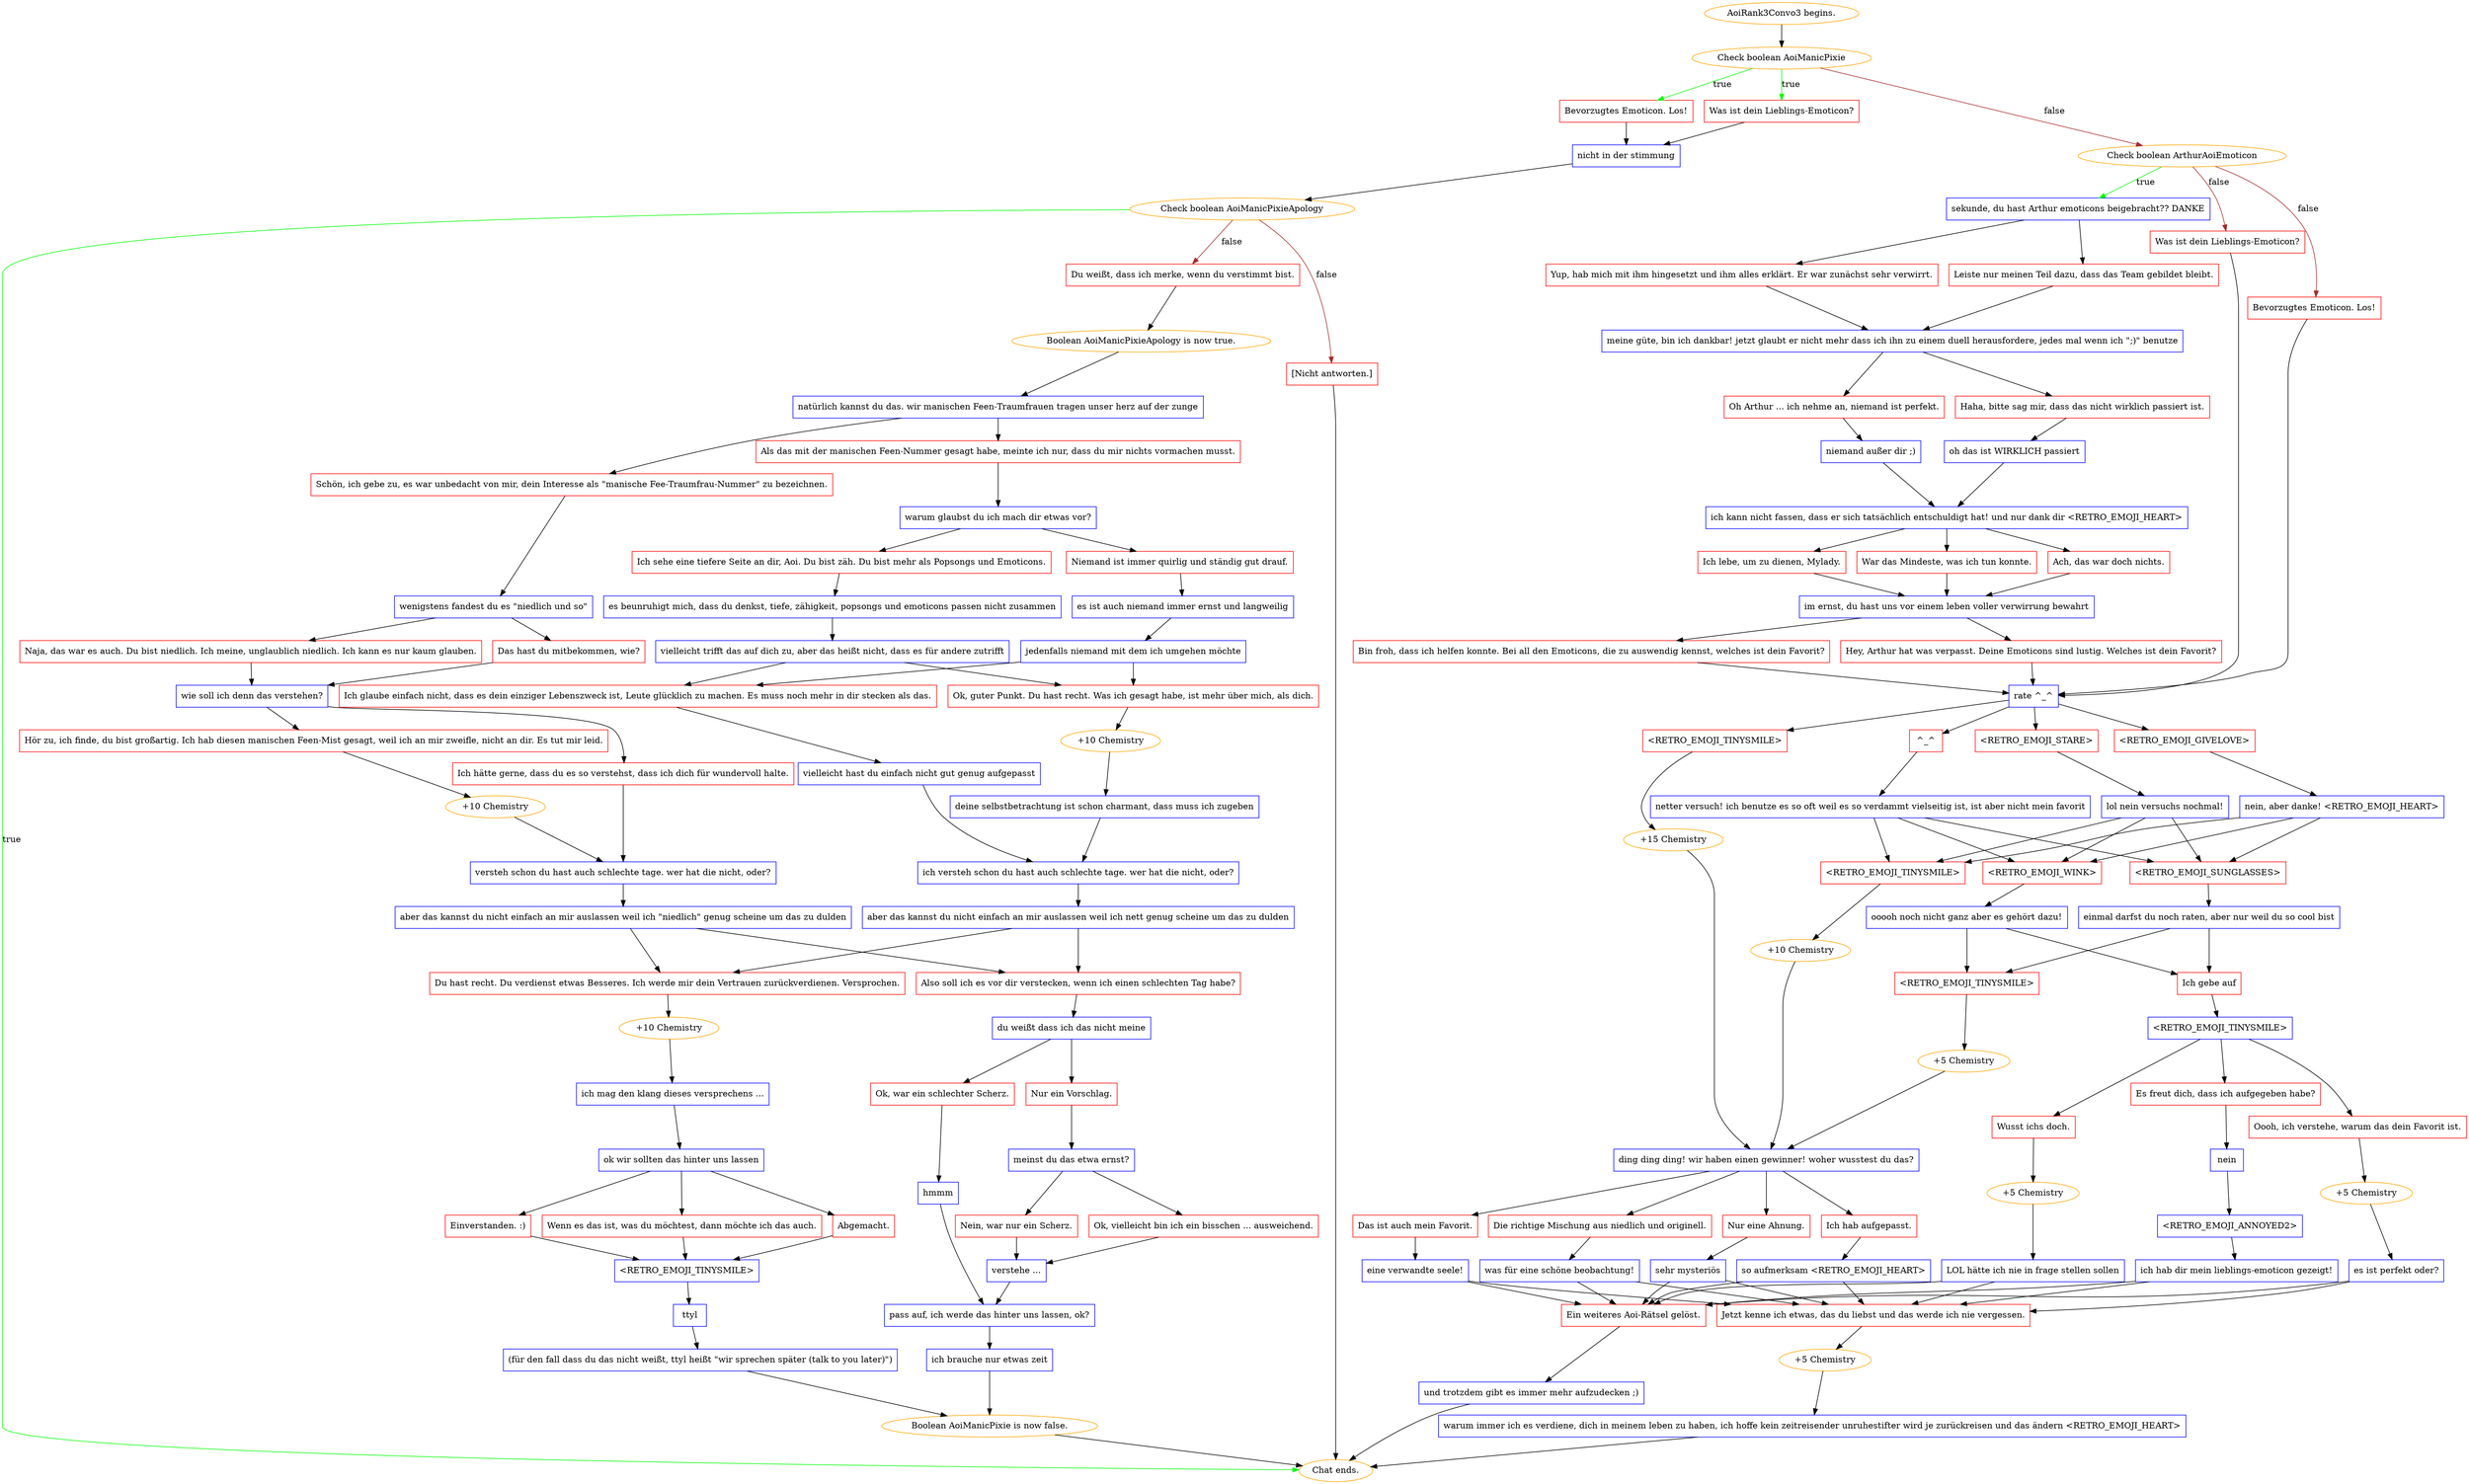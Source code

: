 digraph {
	"AoiRank3Convo3 begins." [color=orange];
		"AoiRank3Convo3 begins." -> j3825005181;
	j3825005181 [label="Check boolean AoiManicPixie",color=orange];
		j3825005181 -> j1657785032 [label=true,color=green];
		j3825005181 -> j3367246 [label=true,color=green];
		j3825005181 -> j395414325 [label=false,color=brown];
	j1657785032 [label="Was ist dein Lieblings-Emoticon?",shape=box,color=red];
		j1657785032 -> j1625012098;
	j3367246 [label="Bevorzugtes Emoticon. Los!",shape=box,color=red];
		j3367246 -> j1625012098;
	j395414325 [label="Check boolean ArthurAoiEmoticon",color=orange];
		j395414325 -> j1909817531 [label=true,color=green];
		j395414325 -> j3900810042 [label=false,color=brown];
		j395414325 -> j95135156 [label=false,color=brown];
	j1625012098 [label="nicht in der stimmung",shape=box,color=blue];
		j1625012098 -> j864665741;
	j1909817531 [label="sekunde, du hast Arthur emoticons beigebracht?? DANKE",shape=box,color=blue];
		j1909817531 -> j4289781311;
		j1909817531 -> j3554020425;
	j3900810042 [label="Was ist dein Lieblings-Emoticon?",shape=box,color=red];
		j3900810042 -> j3456761781;
	j95135156 [label="Bevorzugtes Emoticon. Los!",shape=box,color=red];
		j95135156 -> j3456761781;
	j864665741 [label="Check boolean AoiManicPixieApology",color=orange];
		j864665741 -> "Chat ends." [label=true,color=green];
		j864665741 -> j2939503699 [label=false,color=brown];
		j864665741 -> j3266056868 [label=false,color=brown];
	j4289781311 [label="Yup, hab mich mit ihm hingesetzt und ihm alles erklärt. Er war zunächst sehr verwirrt.",shape=box,color=red];
		j4289781311 -> j1486905619;
	j3554020425 [label="Leiste nur meinen Teil dazu, dass das Team gebildet bleibt.",shape=box,color=red];
		j3554020425 -> j1486905619;
	j3456761781 [label="rate ^_^",shape=box,color=blue];
		j3456761781 -> j504271571;
		j3456761781 -> j2403714104;
		j3456761781 -> j3173642832;
		j3456761781 -> j1143330562;
	"Chat ends." [color=orange];
	j2939503699 [label="Du weißt, dass ich merke, wenn du verstimmt bist.",shape=box,color=red];
		j2939503699 -> j327332168;
	j3266056868 [label="[Nicht antworten.]",shape=box,color=red];
		j3266056868 -> "Chat ends.";
	j1486905619 [label="meine güte, bin ich dankbar! jetzt glaubt er nicht mehr dass ich ihn zu einem duell herausfordere, jedes mal wenn ich \";)\" benutze",shape=box,color=blue];
		j1486905619 -> j1670049222;
		j1486905619 -> j2935653434;
	j504271571 [label="<RETRO_EMOJI_GIVELOVE>",shape=box,color=red];
		j504271571 -> j4256631200;
	j2403714104 [label="^_^",shape=box,color=red];
		j2403714104 -> j3599819083;
	j3173642832 [label="<RETRO_EMOJI_STARE>",shape=box,color=red];
		j3173642832 -> j2231256432;
	j1143330562 [label="<RETRO_EMOJI_TINYSMILE>",shape=box,color=red];
		j1143330562 -> j2927694964;
	j327332168 [label="Boolean AoiManicPixieApology is now true.",color=orange];
		j327332168 -> j44319275;
	j1670049222 [label="Haha, bitte sag mir, dass das nicht wirklich passiert ist.",shape=box,color=red];
		j1670049222 -> j2909444157;
	j2935653434 [label="Oh Arthur ... ich nehme an, niemand ist perfekt.",shape=box,color=red];
		j2935653434 -> j4229238303;
	j4256631200 [label="nein, aber danke! <RETRO_EMOJI_HEART>",shape=box,color=blue];
		j4256631200 -> j2714119505;
		j4256631200 -> j1597912857;
		j4256631200 -> j3771130905;
	j3599819083 [label="netter versuch! ich benutze es so oft weil es so verdammt vielseitig ist, ist aber nicht mein favorit",shape=box,color=blue];
		j3599819083 -> j2714119505;
		j3599819083 -> j1597912857;
		j3599819083 -> j3771130905;
	j2231256432 [label="lol nein versuchs nochmal!",shape=box,color=blue];
		j2231256432 -> j2714119505;
		j2231256432 -> j1597912857;
		j2231256432 -> j3771130905;
	j2927694964 [label="+15 Chemistry",color=orange];
		j2927694964 -> j2043348845;
	j44319275 [label="natürlich kannst du das. wir manischen Feen-Traumfrauen tragen unser herz auf der zunge",shape=box,color=blue];
		j44319275 -> j2560002226;
		j44319275 -> j2937438380;
	j2909444157 [label="oh das ist WIRKLICH passiert",shape=box,color=blue];
		j2909444157 -> j1155003173;
	j4229238303 [label="niemand außer dir ;)",shape=box,color=blue];
		j4229238303 -> j1155003173;
	j2714119505 [label="<RETRO_EMOJI_WINK>",shape=box,color=red];
		j2714119505 -> j43561822;
	j1597912857 [label="<RETRO_EMOJI_SUNGLASSES>",shape=box,color=red];
		j1597912857 -> j4062431384;
	j3771130905 [label="<RETRO_EMOJI_TINYSMILE>",shape=box,color=red];
		j3771130905 -> j1161819220;
	j2043348845 [label="ding ding ding! wir haben einen gewinner! woher wusstest du das?",shape=box,color=blue];
		j2043348845 -> j959330441;
		j2043348845 -> j3046316309;
		j2043348845 -> j801335991;
		j2043348845 -> j2403262;
	j2560002226 [label="Schön, ich gebe zu, es war unbedacht von mir, dein Interesse als \"manische Fee-Traumfrau-Nummer\" zu bezeichnen.",shape=box,color=red];
		j2560002226 -> j26562011;
	j2937438380 [label="Als das mit der manischen Feen-Nummer gesagt habe, meinte ich nur, dass du mir nichts vormachen musst.",shape=box,color=red];
		j2937438380 -> j835157884;
	j1155003173 [label="ich kann nicht fassen, dass er sich tatsächlich entschuldigt hat! und nur dank dir <RETRO_EMOJI_HEART>",shape=box,color=blue];
		j1155003173 -> j2338327243;
		j1155003173 -> j200849749;
		j1155003173 -> j3772748437;
	j43561822 [label="ooooh noch nicht ganz aber es gehört dazu!",shape=box,color=blue];
		j43561822 -> j2189307054;
		j43561822 -> j1668524927;
	j4062431384 [label="einmal darfst du noch raten, aber nur weil du so cool bist",shape=box,color=blue];
		j4062431384 -> j2189307054;
		j4062431384 -> j1668524927;
	j1161819220 [label="+10 Chemistry",color=orange];
		j1161819220 -> j2043348845;
	j959330441 [label="Das ist auch mein Favorit.",shape=box,color=red];
		j959330441 -> j2973082888;
	j3046316309 [label="Die richtige Mischung aus niedlich und originell.",shape=box,color=red];
		j3046316309 -> j4235921963;
	j801335991 [label="Nur eine Ahnung.",shape=box,color=red];
		j801335991 -> j2441415054;
	j2403262 [label="Ich hab aufgepasst.",shape=box,color=red];
		j2403262 -> j502766024;
	j26562011 [label="wenigstens fandest du es \"niedlich und so\"",shape=box,color=blue];
		j26562011 -> j4247921616;
		j26562011 -> j3497986126;
	j835157884 [label="warum glaubst du ich mach dir etwas vor?",shape=box,color=blue];
		j835157884 -> j972691418;
		j835157884 -> j1422229762;
	j2338327243 [label="Ach, das war doch nichts.",shape=box,color=red];
		j2338327243 -> j2366586528;
	j200849749 [label="Ich lebe, um zu dienen, Mylady.",shape=box,color=red];
		j200849749 -> j2366586528;
	j3772748437 [label="War das Mindeste, was ich tun konnte.",shape=box,color=red];
		j3772748437 -> j2366586528;
	j2189307054 [label="Ich gebe auf",shape=box,color=red];
		j2189307054 -> j780436877;
	j1668524927 [label="<RETRO_EMOJI_TINYSMILE>",shape=box,color=red];
		j1668524927 -> j1263442920;
	j2973082888 [label="eine verwandte seele!",shape=box,color=blue];
		j2973082888 -> j480112468;
		j2973082888 -> j408143829;
	j4235921963 [label="was für eine schöne beobachtung!",shape=box,color=blue];
		j4235921963 -> j480112468;
		j4235921963 -> j408143829;
	j2441415054 [label="sehr mysteriös",shape=box,color=blue];
		j2441415054 -> j480112468;
		j2441415054 -> j408143829;
	j502766024 [label="so aufmerksam <RETRO_EMOJI_HEART>",shape=box,color=blue];
		j502766024 -> j480112468;
		j502766024 -> j408143829;
	j4247921616 [label="Naja, das war es auch. Du bist niedlich. Ich meine, unglaublich niedlich. Ich kann es nur kaum glauben.",shape=box,color=red];
		j4247921616 -> j4198171011;
	j3497986126 [label="Das hast du mitbekommen, wie?",shape=box,color=red];
		j3497986126 -> j4198171011;
	j972691418 [label="Niemand ist immer quirlig und ständig gut drauf.",shape=box,color=red];
		j972691418 -> j3864846462;
	j1422229762 [label="Ich sehe eine tiefere Seite an dir, Aoi. Du bist zäh. Du bist mehr als Popsongs und Emoticons.",shape=box,color=red];
		j1422229762 -> j2419122099;
	j2366586528 [label="im ernst, du hast uns vor einem leben voller verwirrung bewahrt",shape=box,color=blue];
		j2366586528 -> j3726254267;
		j2366586528 -> j3887706023;
	j780436877 [label="<RETRO_EMOJI_TINYSMILE>",shape=box,color=blue];
		j780436877 -> j803002180;
		j780436877 -> j1396290557;
		j780436877 -> j896951966;
	j1263442920 [label="+5 Chemistry",color=orange];
		j1263442920 -> j2043348845;
	j480112468 [label="Jetzt kenne ich etwas, das du liebst und das werde ich nie vergessen.",shape=box,color=red];
		j480112468 -> j3994016308;
	j408143829 [label="Ein weiteres Aoi-Rätsel gelöst.",shape=box,color=red];
		j408143829 -> j1919835938;
	j4198171011 [label="wie soll ich denn das verstehen?",shape=box,color=blue];
		j4198171011 -> j1278710431;
		j4198171011 -> j2374538212;
	j3864846462 [label="es ist auch niemand immer ernst und langweilig",shape=box,color=blue];
		j3864846462 -> j3823160138;
	j2419122099 [label="es beunruhigt mich, dass du denkst, tiefe, zähigkeit, popsongs und emoticons passen nicht zusammen",shape=box,color=blue];
		j2419122099 -> j2010574731;
	j3726254267 [label="Bin froh, dass ich helfen konnte. Bei all den Emoticons, die zu auswendig kennst, welches ist dein Favorit?",shape=box,color=red];
		j3726254267 -> j3456761781;
	j3887706023 [label="Hey, Arthur hat was verpasst. Deine Emoticons sind lustig. Welches ist dein Favorit?",shape=box,color=red];
		j3887706023 -> j3456761781;
	j803002180 [label="Oooh, ich verstehe, warum das dein Favorit ist.",shape=box,color=red];
		j803002180 -> j1796969690;
	j1396290557 [label="Es freut dich, dass ich aufgegeben habe?",shape=box,color=red];
		j1396290557 -> j181507048;
	j896951966 [label="Wusst ichs doch.",shape=box,color=red];
		j896951966 -> j999328783;
	j3994016308 [label="+5 Chemistry",color=orange];
		j3994016308 -> j3369935318;
	j1919835938 [label="und trotzdem gibt es immer mehr aufzudecken ;)",shape=box,color=blue];
		j1919835938 -> "Chat ends.";
	j1278710431 [label="Hör zu, ich finde, du bist großartig. Ich hab diesen manischen Feen-Mist gesagt, weil ich an mir zweifle, nicht an dir. Es tut mir leid.",shape=box,color=red];
		j1278710431 -> j1042514919;
	j2374538212 [label="Ich hätte gerne, dass du es so verstehst, dass ich dich für wundervoll halte.",shape=box,color=red];
		j2374538212 -> j3464139165;
	j3823160138 [label="jedenfalls niemand mit dem ich umgehen möchte",shape=box,color=blue];
		j3823160138 -> j3961597850;
		j3823160138 -> j3381028675;
	j2010574731 [label="vielleicht trifft das auf dich zu, aber das heißt nicht, dass es für andere zutrifft",shape=box,color=blue];
		j2010574731 -> j3381028675;
		j2010574731 -> j3961597850;
	j1796969690 [label="+5 Chemistry",color=orange];
		j1796969690 -> j3489873409;
	j181507048 [label="nein",shape=box,color=blue];
		j181507048 -> j112153331;
	j999328783 [label="+5 Chemistry",color=orange];
		j999328783 -> j168135501;
	j3369935318 [label="warum immer ich es verdiene, dich in meinem leben zu haben, ich hoffe kein zeitreisender unruhestifter wird je zurückreisen und das ändern <RETRO_EMOJI_HEART>",shape=box,color=blue];
		j3369935318 -> "Chat ends.";
	j1042514919 [label="+10 Chemistry",color=orange];
		j1042514919 -> j3464139165;
	j3464139165 [label="versteh schon du hast auch schlechte tage. wer hat die nicht, oder?",shape=box,color=blue];
		j3464139165 -> j4131238309;
	j3961597850 [label="Ich glaube einfach nicht, dass es dein einziger Lebenszweck ist, Leute glücklich zu machen. Es muss noch mehr in dir stecken als das.",shape=box,color=red];
		j3961597850 -> j2355361099;
	j3381028675 [label="Ok, guter Punkt. Du hast recht. Was ich gesagt habe, ist mehr über mich, als dich.",shape=box,color=red];
		j3381028675 -> j4095434432;
	j3489873409 [label="es ist perfekt oder?",shape=box,color=blue];
		j3489873409 -> j480112468;
		j3489873409 -> j408143829;
	j112153331 [label="<RETRO_EMOJI_ANNOYED2>",shape=box,color=blue];
		j112153331 -> j2277903488;
	j168135501 [label="LOL hätte ich nie in frage stellen sollen",shape=box,color=blue];
		j168135501 -> j480112468;
		j168135501 -> j408143829;
	j4131238309 [label="aber das kannst du nicht einfach an mir auslassen weil ich \"niedlich\" genug scheine um das zu dulden",shape=box,color=blue];
		j4131238309 -> j621776008;
		j4131238309 -> j550543203;
	j2355361099 [label="vielleicht hast du einfach nicht gut genug aufgepasst",shape=box,color=blue];
		j2355361099 -> j3140912570;
	j4095434432 [label="+10 Chemistry",color=orange];
		j4095434432 -> j2150816397;
	j2277903488 [label="ich hab dir mein lieblings-emoticon gezeigt!",shape=box,color=blue];
		j2277903488 -> j480112468;
		j2277903488 -> j408143829;
	j621776008 [label="Du hast recht. Du verdienst etwas Besseres. Ich werde mir dein Vertrauen zurückverdienen. Versprochen.",shape=box,color=red];
		j621776008 -> j3804925537;
	j550543203 [label="Also soll ich es vor dir verstecken, wenn ich einen schlechten Tag habe?",shape=box,color=red];
		j550543203 -> j2424611535;
	j3140912570 [label="ich versteh schon du hast auch schlechte tage. wer hat die nicht, oder?",shape=box,color=blue];
		j3140912570 -> j1556995705;
	j2150816397 [label="deine selbstbetrachtung ist schon charmant, dass muss ich zugeben",shape=box,color=blue];
		j2150816397 -> j3140912570;
	j3804925537 [label="+10 Chemistry",color=orange];
		j3804925537 -> j220789595;
	j2424611535 [label="du weißt dass ich das nicht meine",shape=box,color=blue];
		j2424611535 -> j2263206078;
		j2424611535 -> j118095177;
	j1556995705 [label="aber das kannst du nicht einfach an mir auslassen weil ich nett genug scheine um das zu dulden",shape=box,color=blue];
		j1556995705 -> j621776008;
		j1556995705 -> j550543203;
	j220789595 [label="ich mag den klang dieses versprechens ...",shape=box,color=blue];
		j220789595 -> j3710777142;
	j2263206078 [label="Nur ein Vorschlag.",shape=box,color=red];
		j2263206078 -> j1841236521;
	j118095177 [label="Ok, war ein schlechter Scherz.",shape=box,color=red];
		j118095177 -> j1181869515;
	j3710777142 [label="ok wir sollten das hinter uns lassen",shape=box,color=blue];
		j3710777142 -> j235557138;
		j3710777142 -> j324840415;
		j3710777142 -> j487749;
	j1841236521 [label="meinst du das etwa ernst?",shape=box,color=blue];
		j1841236521 -> j2873609111;
		j1841236521 -> j1547611239;
	j1181869515 [label="hmmm",shape=box,color=blue];
		j1181869515 -> j892649279;
	j235557138 [label="Abgemacht.",shape=box,color=red];
		j235557138 -> j3087155169;
	j324840415 [label="Einverstanden. :)",shape=box,color=red];
		j324840415 -> j3087155169;
	j487749 [label="Wenn es das ist, was du möchtest, dann möchte ich das auch.",shape=box,color=red];
		j487749 -> j3087155169;
	j2873609111 [label="Ok, vielleicht bin ich ein bisschen ... ausweichend.",shape=box,color=red];
		j2873609111 -> j3167728991;
	j1547611239 [label="Nein, war nur ein Scherz.",shape=box,color=red];
		j1547611239 -> j3167728991;
	j892649279 [label="pass auf, ich werde das hinter uns lassen, ok?",shape=box,color=blue];
		j892649279 -> j584998395;
	j3087155169 [label="<RETRO_EMOJI_TINYSMILE>",shape=box,color=blue];
		j3087155169 -> j1584153445;
	j3167728991 [label="verstehe ...",shape=box,color=blue];
		j3167728991 -> j892649279;
	j584998395 [label="ich brauche nur etwas zeit",shape=box,color=blue];
		j584998395 -> j4025535607;
	j1584153445 [label="ttyl",shape=box,color=blue];
		j1584153445 -> j4084636289;
	j4025535607 [label="Boolean AoiManicPixie is now false.",color=orange];
		j4025535607 -> "Chat ends.";
	j4084636289 [label="(für den fall dass du das nicht weißt, ttyl heißt \"wir sprechen später (talk to you later)\")",shape=box,color=blue];
		j4084636289 -> j4025535607;
}
